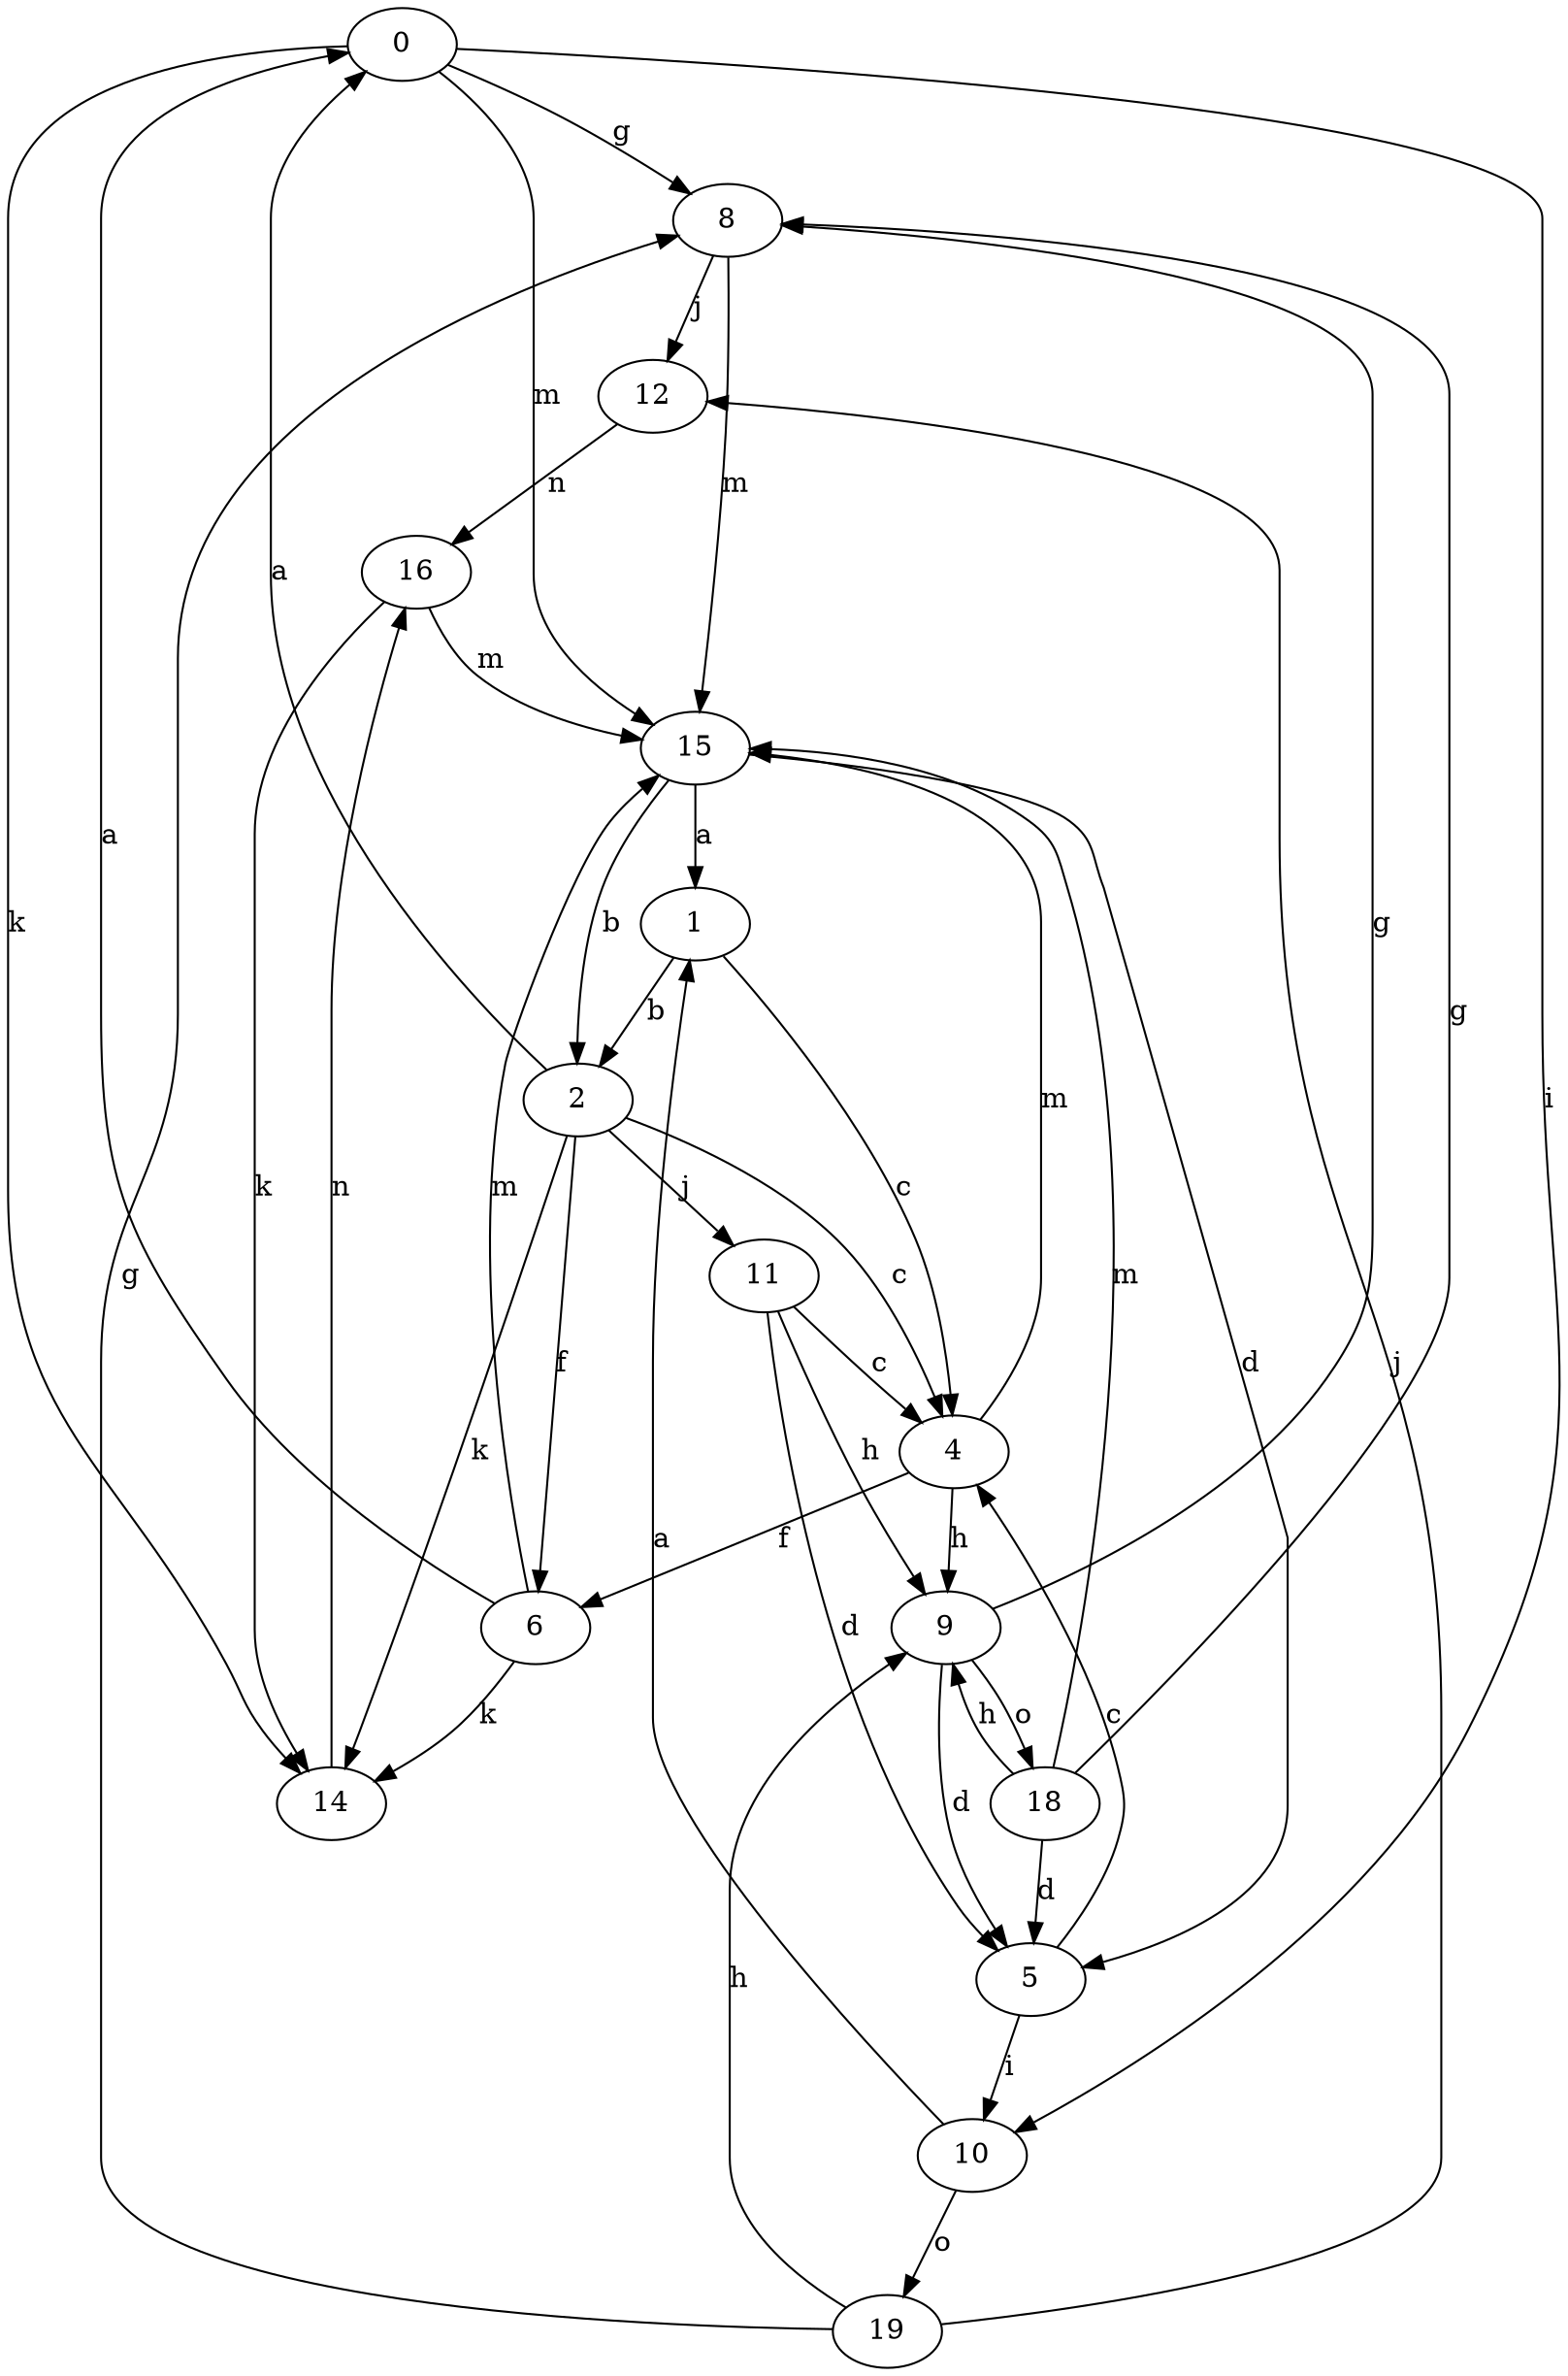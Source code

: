 strict digraph  {
0;
1;
2;
4;
5;
6;
8;
9;
10;
11;
12;
14;
15;
16;
18;
19;
0 -> 8  [label=g];
0 -> 10  [label=i];
0 -> 14  [label=k];
0 -> 15  [label=m];
1 -> 2  [label=b];
1 -> 4  [label=c];
2 -> 0  [label=a];
2 -> 4  [label=c];
2 -> 6  [label=f];
2 -> 11  [label=j];
2 -> 14  [label=k];
4 -> 6  [label=f];
4 -> 9  [label=h];
4 -> 15  [label=m];
5 -> 4  [label=c];
5 -> 10  [label=i];
6 -> 0  [label=a];
6 -> 14  [label=k];
6 -> 15  [label=m];
8 -> 12  [label=j];
8 -> 15  [label=m];
9 -> 5  [label=d];
9 -> 8  [label=g];
9 -> 18  [label=o];
10 -> 1  [label=a];
10 -> 19  [label=o];
11 -> 4  [label=c];
11 -> 5  [label=d];
11 -> 9  [label=h];
12 -> 16  [label=n];
14 -> 16  [label=n];
15 -> 1  [label=a];
15 -> 2  [label=b];
15 -> 5  [label=d];
16 -> 14  [label=k];
16 -> 15  [label=m];
18 -> 5  [label=d];
18 -> 8  [label=g];
18 -> 9  [label=h];
18 -> 15  [label=m];
19 -> 8  [label=g];
19 -> 9  [label=h];
19 -> 12  [label=j];
}
